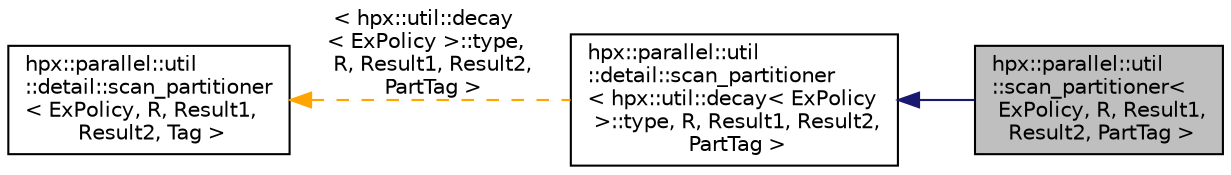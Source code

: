 digraph "hpx::parallel::util::scan_partitioner&lt; ExPolicy, R, Result1, Result2, PartTag &gt;"
{
  edge [fontname="Helvetica",fontsize="10",labelfontname="Helvetica",labelfontsize="10"];
  node [fontname="Helvetica",fontsize="10",shape=record];
  rankdir="LR";
  Node3 [label="hpx::parallel::util\l::scan_partitioner\<\l ExPolicy, R, Result1,\l Result2, PartTag \>",height=0.2,width=0.4,color="black", fillcolor="grey75", style="filled", fontcolor="black"];
  Node4 -> Node3 [dir="back",color="midnightblue",fontsize="10",style="solid",fontname="Helvetica"];
  Node4 [label="hpx::parallel::util\l::detail::scan_partitioner\l\< hpx::util::decay\< ExPolicy\l \>::type, R, Result1, Result2,\l PartTag \>",height=0.2,width=0.4,color="black", fillcolor="white", style="filled",URL="$dc/db8/structhpx_1_1parallel_1_1util_1_1detail_1_1scan__partitioner.html"];
  Node5 -> Node4 [dir="back",color="orange",fontsize="10",style="dashed",label=" \< hpx::util::decay\l\< ExPolicy \>::type,\l R, Result1, Result2,\l PartTag \>" ,fontname="Helvetica"];
  Node5 [label="hpx::parallel::util\l::detail::scan_partitioner\l\< ExPolicy, R, Result1,\l Result2, Tag \>",height=0.2,width=0.4,color="black", fillcolor="white", style="filled",URL="$dc/db8/structhpx_1_1parallel_1_1util_1_1detail_1_1scan__partitioner.html"];
}
